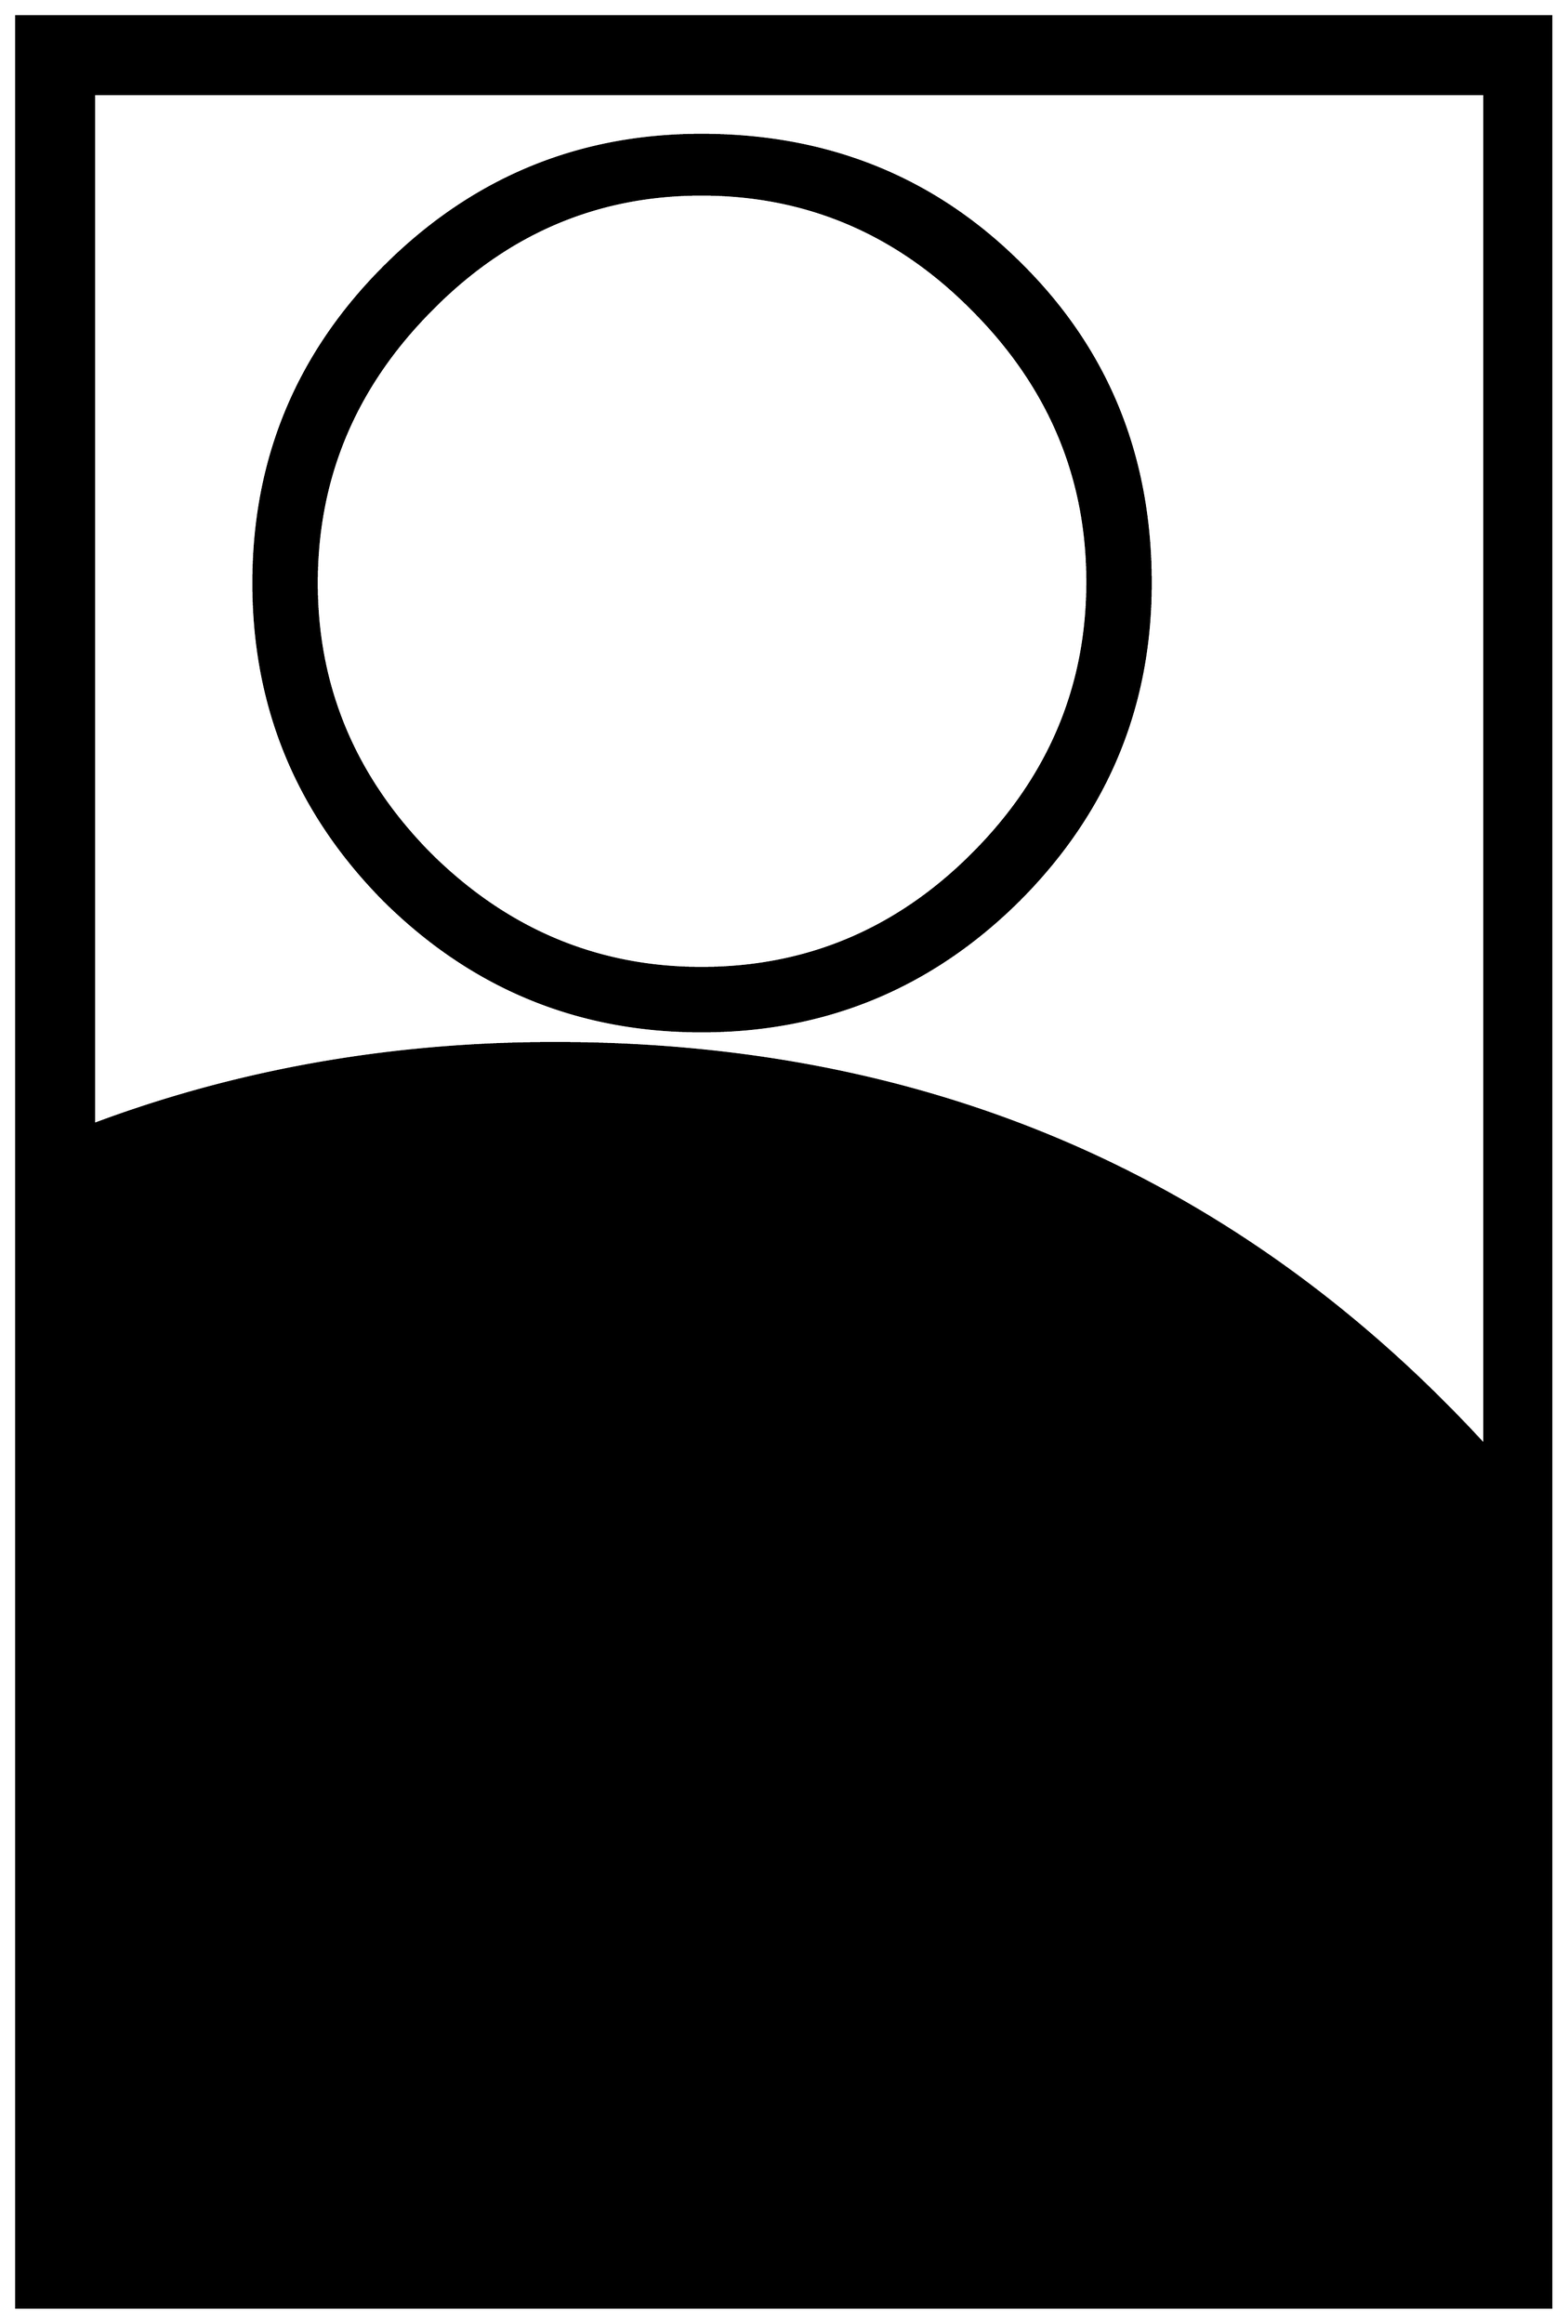 


\begin{tikzpicture}[y=0.80pt, x=0.80pt, yscale=-1.0, xscale=1.0, inner sep=0pt, outer sep=0pt]
\begin{scope}[shift={(100.0,1718.0)},nonzero rule]
  \path[draw=.,fill=.,line width=1.600pt] (1350.0,352.0) --
    (82.0,352.0) -- (82.0,-1540.0) -- (1350.0,-1540.0) --
    (1350.0,352.0) -- cycle(1295.0,-360.0) -- (1295.0,-1476.0)
    -- (146.0,-1476.0) -- (146.0,-625.0) .. controls
    (265.333,-669.667) and (392.333,-692.0) .. (527.0,-692.0) ..
    controls (835.667,-692.0) and (1091.667,-581.333) ..
    (1295.0,-360.0) -- cycle(1019.0,-1072.0) .. controls
    (1019.0,-970.0) and (982.667,-882.667) .. (910.0,-810.0) ..
    controls (837.333,-738.0) and (750.0,-702.0) .. (648.0,-702.0)
    .. controls (546.0,-702.0) and (458.667,-738.0) ..
    (386.0,-810.0) .. controls (314.0,-882.667) and (278.0,-970.0)
    .. (278.0,-1072.0) .. controls (278.0,-1174.0) and
    (314.0,-1261.0) .. (386.0,-1333.0) .. controls
    (458.667,-1405.667) and (546.0,-1442.0) .. (648.0,-1442.0) ..
    controls (752.667,-1442.0) and (840.667,-1406.333) ..
    (912.0,-1335.0) .. controls (983.333,-1264.333) and
    (1019.0,-1176.667) .. (1019.0,-1072.0) -- cycle(967.0,-1073.0)
    .. controls (967.0,-1159.667) and (935.333,-1234.667) ..
    (872.0,-1298.0) .. controls (809.333,-1361.333) and
    (734.667,-1393.0) .. (648.0,-1393.0) .. controls
    (561.333,-1393.0) and (486.667,-1361.0) .. (424.0,-1297.0) ..
    controls (361.333,-1233.667) and (330.0,-1158.667) ..
    (330.0,-1072.0) .. controls (330.0,-986.0) and
    (361.333,-911.333) .. (424.0,-848.0) .. controls (487.333,-785.333)
    and (562.0,-754.0) .. (648.0,-754.0) .. controls
    (734.667,-754.0) and (809.333,-785.333) .. (872.0,-848.0) ..
    controls (935.333,-911.333) and (967.0,-986.333) ..
    (967.0,-1073.0) -- cycle;
\end{scope}

\end{tikzpicture}

